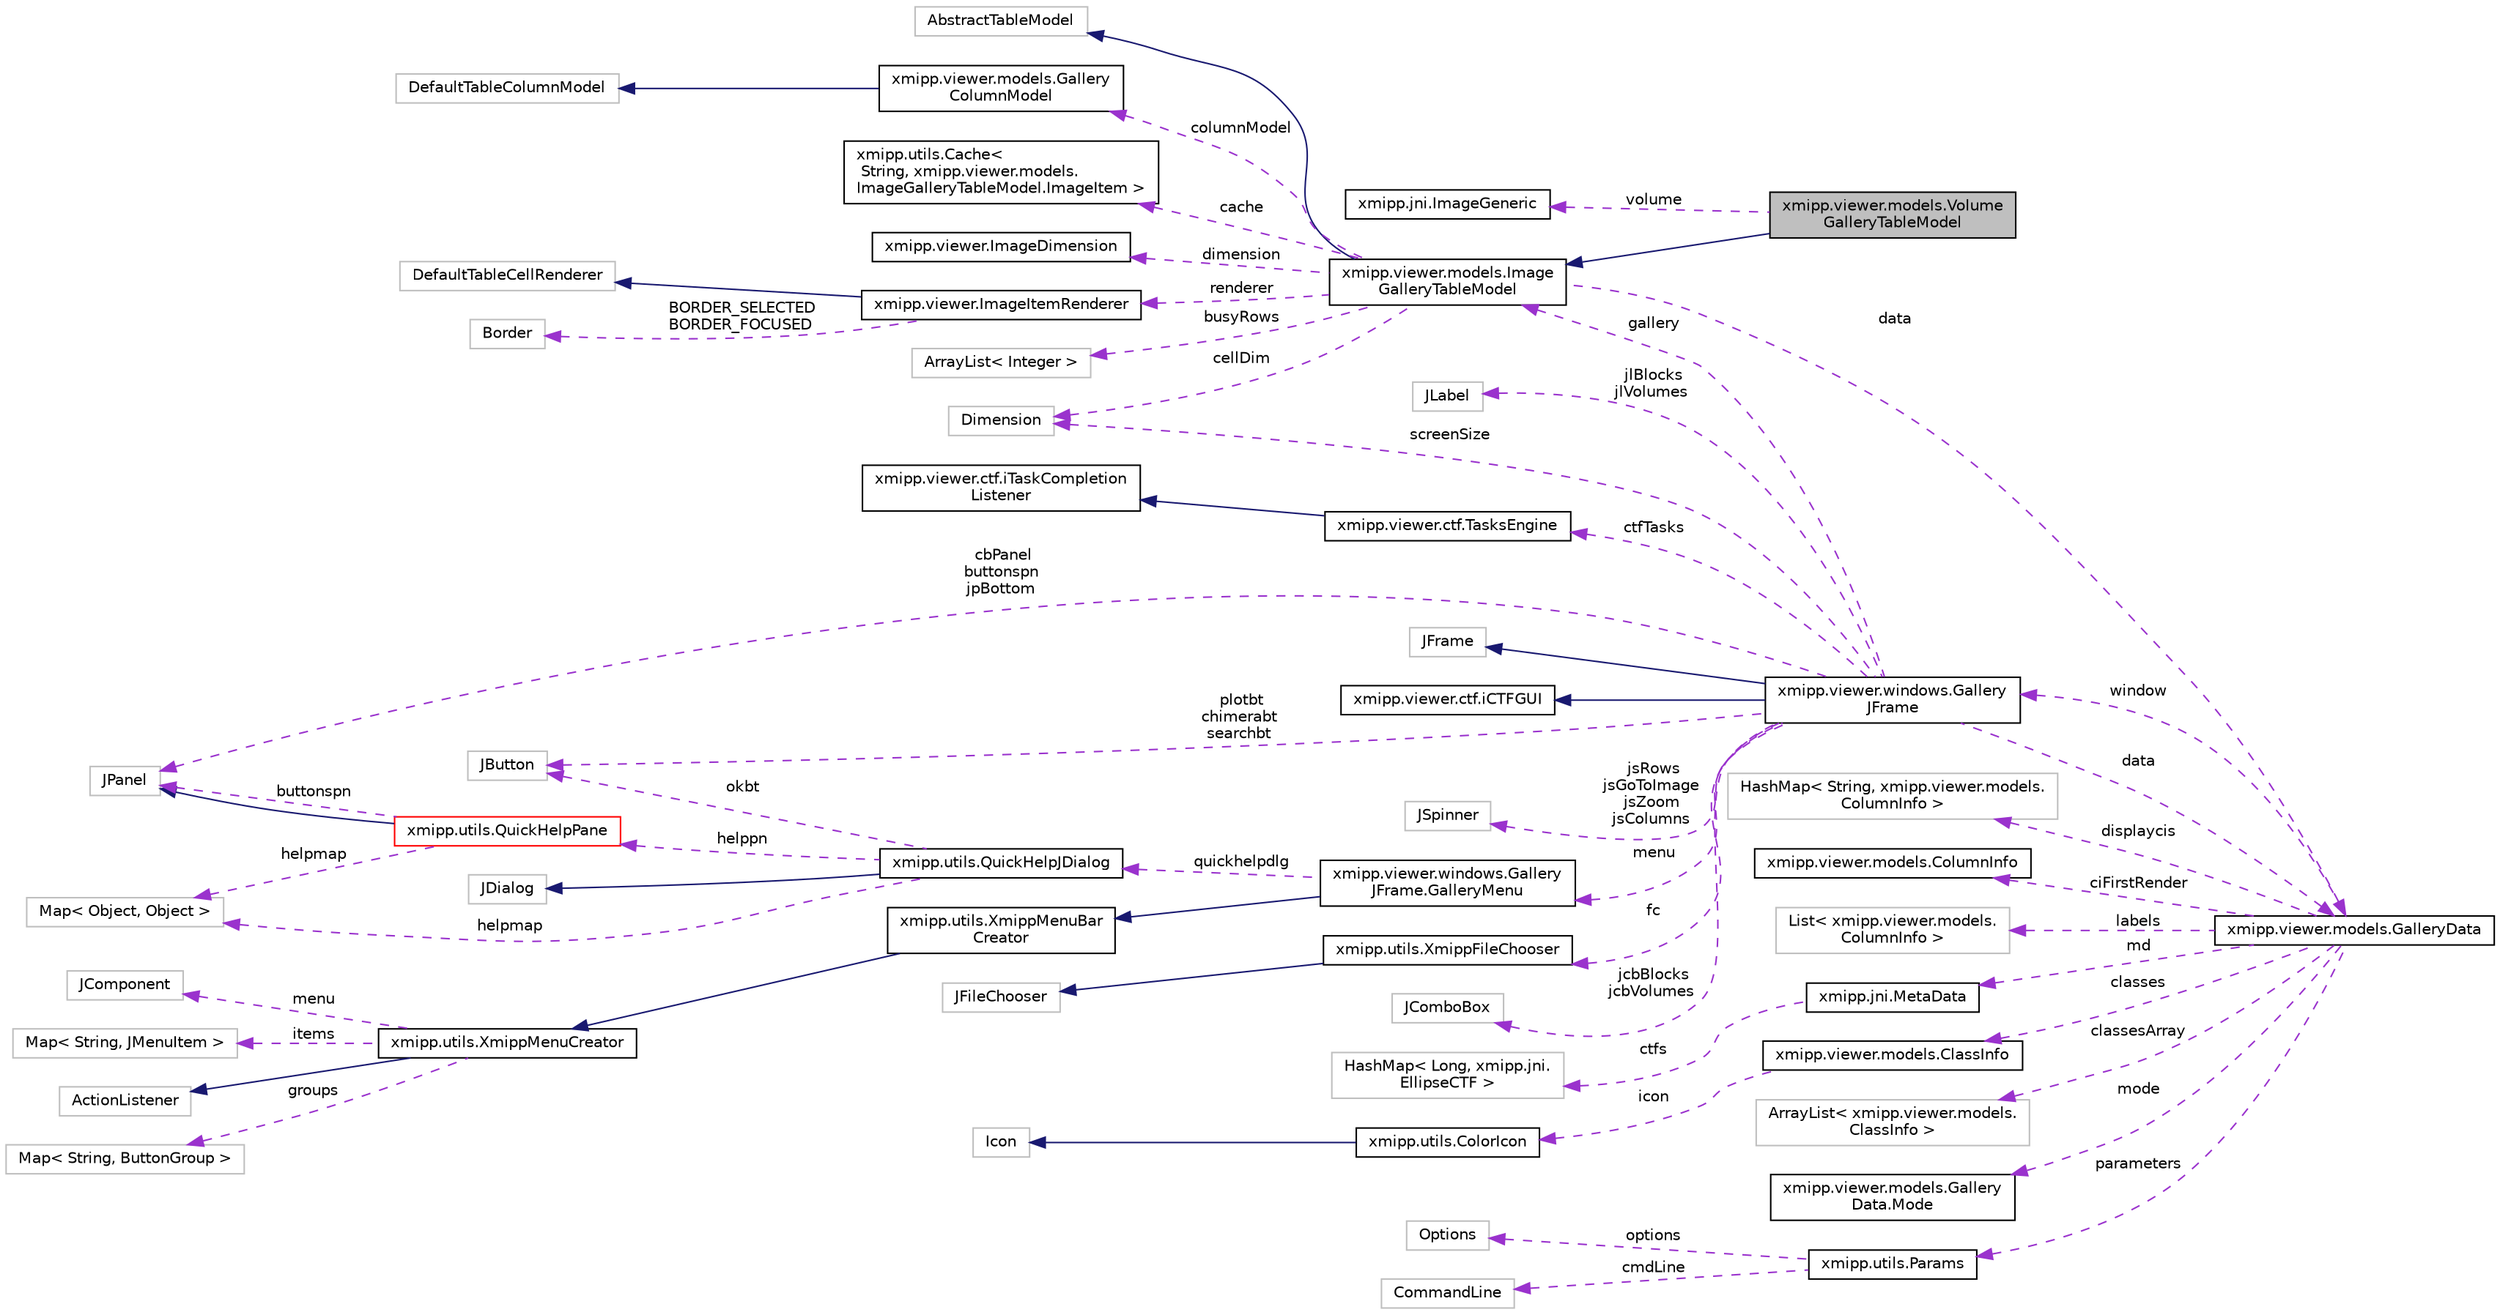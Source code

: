 digraph "xmipp.viewer.models.VolumeGalleryTableModel"
{
  edge [fontname="Helvetica",fontsize="10",labelfontname="Helvetica",labelfontsize="10"];
  node [fontname="Helvetica",fontsize="10",shape=record];
  rankdir="LR";
  Node3 [label="xmipp.viewer.models.Volume\lGalleryTableModel",height=0.2,width=0.4,color="black", fillcolor="grey75", style="filled", fontcolor="black"];
  Node4 -> Node3 [dir="back",color="midnightblue",fontsize="10",style="solid",fontname="Helvetica"];
  Node4 [label="xmipp.viewer.models.Image\lGalleryTableModel",height=0.2,width=0.4,color="black", fillcolor="white", style="filled",URL="$classxmipp_1_1viewer_1_1models_1_1ImageGalleryTableModel.html"];
  Node5 -> Node4 [dir="back",color="midnightblue",fontsize="10",style="solid",fontname="Helvetica"];
  Node5 [label="AbstractTableModel",height=0.2,width=0.4,color="grey75", fillcolor="white", style="filled"];
  Node6 -> Node4 [dir="back",color="darkorchid3",fontsize="10",style="dashed",label=" columnModel" ,fontname="Helvetica"];
  Node6 [label="xmipp.viewer.models.Gallery\lColumnModel",height=0.2,width=0.4,color="black", fillcolor="white", style="filled",URL="$classxmipp_1_1viewer_1_1models_1_1GalleryColumnModel.html"];
  Node7 -> Node6 [dir="back",color="midnightblue",fontsize="10",style="solid",fontname="Helvetica"];
  Node7 [label="DefaultTableColumnModel",height=0.2,width=0.4,color="grey75", fillcolor="white", style="filled"];
  Node8 -> Node4 [dir="back",color="darkorchid3",fontsize="10",style="dashed",label=" cache" ,fontname="Helvetica"];
  Node8 [label="xmipp.utils.Cache\<\l String, xmipp.viewer.models.\lImageGalleryTableModel.ImageItem \>",height=0.2,width=0.4,color="black", fillcolor="white", style="filled",URL="$classxmipp_1_1utils_1_1Cache.html"];
  Node9 -> Node4 [dir="back",color="darkorchid3",fontsize="10",style="dashed",label=" dimension" ,fontname="Helvetica"];
  Node9 [label="xmipp.viewer.ImageDimension",height=0.2,width=0.4,color="black", fillcolor="white", style="filled",URL="$classxmipp_1_1viewer_1_1ImageDimension.html"];
  Node10 -> Node4 [dir="back",color="darkorchid3",fontsize="10",style="dashed",label=" renderer" ,fontname="Helvetica"];
  Node10 [label="xmipp.viewer.ImageItemRenderer",height=0.2,width=0.4,color="black", fillcolor="white", style="filled",URL="$classxmipp_1_1viewer_1_1ImageItemRenderer.html"];
  Node11 -> Node10 [dir="back",color="midnightblue",fontsize="10",style="solid",fontname="Helvetica"];
  Node11 [label="DefaultTableCellRenderer",height=0.2,width=0.4,color="grey75", fillcolor="white", style="filled"];
  Node12 -> Node10 [dir="back",color="darkorchid3",fontsize="10",style="dashed",label=" BORDER_SELECTED\nBORDER_FOCUSED" ,fontname="Helvetica"];
  Node12 [label="Border",height=0.2,width=0.4,color="grey75", fillcolor="white", style="filled"];
  Node13 -> Node4 [dir="back",color="darkorchid3",fontsize="10",style="dashed",label=" busyRows" ,fontname="Helvetica"];
  Node13 [label="ArrayList\< Integer \>",height=0.2,width=0.4,color="grey75", fillcolor="white", style="filled"];
  Node14 -> Node4 [dir="back",color="darkorchid3",fontsize="10",style="dashed",label=" cellDim" ,fontname="Helvetica"];
  Node14 [label="Dimension",height=0.2,width=0.4,color="grey75", fillcolor="white", style="filled"];
  Node15 -> Node4 [dir="back",color="darkorchid3",fontsize="10",style="dashed",label=" data" ,fontname="Helvetica"];
  Node15 [label="xmipp.viewer.models.GalleryData",height=0.2,width=0.4,color="black", fillcolor="white", style="filled",URL="$classxmipp_1_1viewer_1_1models_1_1GalleryData.html"];
  Node16 -> Node15 [dir="back",color="darkorchid3",fontsize="10",style="dashed",label=" displaycis" ,fontname="Helvetica"];
  Node16 [label="HashMap\< String, xmipp.viewer.models.\lColumnInfo \>",height=0.2,width=0.4,color="grey75", fillcolor="white", style="filled"];
  Node17 -> Node15 [dir="back",color="darkorchid3",fontsize="10",style="dashed",label=" window" ,fontname="Helvetica"];
  Node17 [label="xmipp.viewer.windows.Gallery\lJFrame",height=0.2,width=0.4,color="black", fillcolor="white", style="filled",URL="$classxmipp_1_1viewer_1_1windows_1_1GalleryJFrame.html"];
  Node18 -> Node17 [dir="back",color="midnightblue",fontsize="10",style="solid",fontname="Helvetica"];
  Node18 [label="JFrame",height=0.2,width=0.4,color="grey75", fillcolor="white", style="filled"];
  Node19 -> Node17 [dir="back",color="midnightblue",fontsize="10",style="solid",fontname="Helvetica"];
  Node19 [label="xmipp.viewer.ctf.iCTFGUI",height=0.2,width=0.4,color="black", fillcolor="white", style="filled",URL="$interfacexmipp_1_1viewer_1_1ctf_1_1iCTFGUI.html"];
  Node20 -> Node17 [dir="back",color="darkorchid3",fontsize="10",style="dashed",label=" plotbt\nchimerabt\nsearchbt" ,fontname="Helvetica"];
  Node20 [label="JButton",height=0.2,width=0.4,color="grey75", fillcolor="white", style="filled"];
  Node21 -> Node17 [dir="back",color="darkorchid3",fontsize="10",style="dashed",label=" jsRows\njsGoToImage\njsZoom\njsColumns" ,fontname="Helvetica"];
  Node21 [label="JSpinner",height=0.2,width=0.4,color="grey75", fillcolor="white", style="filled"];
  Node22 -> Node17 [dir="back",color="darkorchid3",fontsize="10",style="dashed",label=" fc" ,fontname="Helvetica"];
  Node22 [label="xmipp.utils.XmippFileChooser",height=0.2,width=0.4,color="black", fillcolor="white", style="filled",URL="$classxmipp_1_1utils_1_1XmippFileChooser.html"];
  Node23 -> Node22 [dir="back",color="midnightblue",fontsize="10",style="solid",fontname="Helvetica"];
  Node23 [label="JFileChooser",height=0.2,width=0.4,color="grey75", fillcolor="white", style="filled"];
  Node4 -> Node17 [dir="back",color="darkorchid3",fontsize="10",style="dashed",label=" gallery" ,fontname="Helvetica"];
  Node14 -> Node17 [dir="back",color="darkorchid3",fontsize="10",style="dashed",label=" screenSize" ,fontname="Helvetica"];
  Node24 -> Node17 [dir="back",color="darkorchid3",fontsize="10",style="dashed",label=" ctfTasks" ,fontname="Helvetica"];
  Node24 [label="xmipp.viewer.ctf.TasksEngine",height=0.2,width=0.4,color="black", fillcolor="white", style="filled",URL="$classxmipp_1_1viewer_1_1ctf_1_1TasksEngine.html"];
  Node25 -> Node24 [dir="back",color="midnightblue",fontsize="10",style="solid",fontname="Helvetica"];
  Node25 [label="xmipp.viewer.ctf.iTaskCompletion\lListener",height=0.2,width=0.4,color="black", fillcolor="white", style="filled",URL="$interfacexmipp_1_1viewer_1_1ctf_1_1iTaskCompletionListener.html"];
  Node26 -> Node17 [dir="back",color="darkorchid3",fontsize="10",style="dashed",label=" jcbBlocks\njcbVolumes" ,fontname="Helvetica"];
  Node26 [label="JComboBox",height=0.2,width=0.4,color="grey75", fillcolor="white", style="filled"];
  Node27 -> Node17 [dir="back",color="darkorchid3",fontsize="10",style="dashed",label=" jlBlocks\njlVolumes" ,fontname="Helvetica"];
  Node27 [label="JLabel",height=0.2,width=0.4,color="grey75", fillcolor="white", style="filled"];
  Node28 -> Node17 [dir="back",color="darkorchid3",fontsize="10",style="dashed",label=" cbPanel\nbuttonspn\njpBottom" ,fontname="Helvetica"];
  Node28 [label="JPanel",height=0.2,width=0.4,color="grey75", fillcolor="white", style="filled"];
  Node15 -> Node17 [dir="back",color="darkorchid3",fontsize="10",style="dashed",label=" data" ,fontname="Helvetica"];
  Node29 -> Node17 [dir="back",color="darkorchid3",fontsize="10",style="dashed",label=" menu" ,fontname="Helvetica"];
  Node29 [label="xmipp.viewer.windows.Gallery\lJFrame.GalleryMenu",height=0.2,width=0.4,color="black", fillcolor="white", style="filled",URL="$classxmipp_1_1viewer_1_1windows_1_1GalleryJFrame_1_1GalleryMenu.html"];
  Node30 -> Node29 [dir="back",color="midnightblue",fontsize="10",style="solid",fontname="Helvetica"];
  Node30 [label="xmipp.utils.XmippMenuBar\lCreator",height=0.2,width=0.4,color="black", fillcolor="white", style="filled",URL="$classxmipp_1_1utils_1_1XmippMenuBarCreator.html"];
  Node31 -> Node30 [dir="back",color="midnightblue",fontsize="10",style="solid",fontname="Helvetica"];
  Node31 [label="xmipp.utils.XmippMenuCreator",height=0.2,width=0.4,color="black", fillcolor="white", style="filled",URL="$classxmipp_1_1utils_1_1XmippMenuCreator.html"];
  Node32 -> Node31 [dir="back",color="midnightblue",fontsize="10",style="solid",fontname="Helvetica"];
  Node32 [label="ActionListener",height=0.2,width=0.4,color="grey75", fillcolor="white", style="filled"];
  Node33 -> Node31 [dir="back",color="darkorchid3",fontsize="10",style="dashed",label=" groups" ,fontname="Helvetica"];
  Node33 [label="Map\< String, ButtonGroup \>",height=0.2,width=0.4,color="grey75", fillcolor="white", style="filled"];
  Node34 -> Node31 [dir="back",color="darkorchid3",fontsize="10",style="dashed",label=" menu" ,fontname="Helvetica"];
  Node34 [label="JComponent",height=0.2,width=0.4,color="grey75", fillcolor="white", style="filled"];
  Node35 -> Node31 [dir="back",color="darkorchid3",fontsize="10",style="dashed",label=" items" ,fontname="Helvetica"];
  Node35 [label="Map\< String, JMenuItem \>",height=0.2,width=0.4,color="grey75", fillcolor="white", style="filled"];
  Node36 -> Node29 [dir="back",color="darkorchid3",fontsize="10",style="dashed",label=" quickhelpdlg" ,fontname="Helvetica"];
  Node36 [label="xmipp.utils.QuickHelpJDialog",height=0.2,width=0.4,color="black", fillcolor="white", style="filled",URL="$classxmipp_1_1utils_1_1QuickHelpJDialog.html"];
  Node37 -> Node36 [dir="back",color="midnightblue",fontsize="10",style="solid",fontname="Helvetica"];
  Node37 [label="JDialog",height=0.2,width=0.4,color="grey75", fillcolor="white", style="filled"];
  Node20 -> Node36 [dir="back",color="darkorchid3",fontsize="10",style="dashed",label=" okbt" ,fontname="Helvetica"];
  Node38 -> Node36 [dir="back",color="darkorchid3",fontsize="10",style="dashed",label=" helppn" ,fontname="Helvetica"];
  Node38 [label="xmipp.utils.QuickHelpPane",height=0.2,width=0.4,color="red", fillcolor="white", style="filled",URL="$classxmipp_1_1utils_1_1QuickHelpPane.html"];
  Node28 -> Node38 [dir="back",color="midnightblue",fontsize="10",style="solid",fontname="Helvetica"];
  Node28 -> Node38 [dir="back",color="darkorchid3",fontsize="10",style="dashed",label=" buttonspn" ,fontname="Helvetica"];
  Node40 -> Node38 [dir="back",color="darkorchid3",fontsize="10",style="dashed",label=" helpmap" ,fontname="Helvetica"];
  Node40 [label="Map\< Object, Object \>",height=0.2,width=0.4,color="grey75", fillcolor="white", style="filled"];
  Node40 -> Node36 [dir="back",color="darkorchid3",fontsize="10",style="dashed",label=" helpmap" ,fontname="Helvetica"];
  Node41 -> Node15 [dir="back",color="darkorchid3",fontsize="10",style="dashed",label=" ciFirstRender" ,fontname="Helvetica"];
  Node41 [label="xmipp.viewer.models.ColumnInfo",height=0.2,width=0.4,color="black", fillcolor="white", style="filled",URL="$classxmipp_1_1viewer_1_1models_1_1ColumnInfo.html"];
  Node42 -> Node15 [dir="back",color="darkorchid3",fontsize="10",style="dashed",label=" labels" ,fontname="Helvetica"];
  Node42 [label="List\< xmipp.viewer.models.\lColumnInfo \>",height=0.2,width=0.4,color="grey75", fillcolor="white", style="filled"];
  Node43 -> Node15 [dir="back",color="darkorchid3",fontsize="10",style="dashed",label=" md" ,fontname="Helvetica"];
  Node43 [label="xmipp.jni.MetaData",height=0.2,width=0.4,color="black", fillcolor="white", style="filled",URL="$classxmipp_1_1jni_1_1MetaData.html"];
  Node44 -> Node43 [dir="back",color="darkorchid3",fontsize="10",style="dashed",label=" ctfs" ,fontname="Helvetica"];
  Node44 [label="HashMap\< Long, xmipp.jni.\lEllipseCTF \>",height=0.2,width=0.4,color="grey75", fillcolor="white", style="filled"];
  Node45 -> Node15 [dir="back",color="darkorchid3",fontsize="10",style="dashed",label=" classes" ,fontname="Helvetica"];
  Node45 [label="xmipp.viewer.models.ClassInfo",height=0.2,width=0.4,color="black", fillcolor="white", style="filled",URL="$classxmipp_1_1viewer_1_1models_1_1ClassInfo.html"];
  Node46 -> Node45 [dir="back",color="darkorchid3",fontsize="10",style="dashed",label=" icon" ,fontname="Helvetica"];
  Node46 [label="xmipp.utils.ColorIcon",height=0.2,width=0.4,color="black", fillcolor="white", style="filled",URL="$classxmipp_1_1utils_1_1ColorIcon.html"];
  Node47 -> Node46 [dir="back",color="midnightblue",fontsize="10",style="solid",fontname="Helvetica"];
  Node47 [label="Icon",height=0.2,width=0.4,color="grey75", fillcolor="white", style="filled"];
  Node48 -> Node15 [dir="back",color="darkorchid3",fontsize="10",style="dashed",label=" classesArray" ,fontname="Helvetica"];
  Node48 [label="ArrayList\< xmipp.viewer.models.\lClassInfo \>",height=0.2,width=0.4,color="grey75", fillcolor="white", style="filled"];
  Node49 -> Node15 [dir="back",color="darkorchid3",fontsize="10",style="dashed",label=" mode" ,fontname="Helvetica"];
  Node49 [label="xmipp.viewer.models.Gallery\lData.Mode",height=0.2,width=0.4,color="black", fillcolor="white", style="filled",URL="$enumxmipp_1_1viewer_1_1models_1_1GalleryData_1_1Mode.html"];
  Node50 -> Node15 [dir="back",color="darkorchid3",fontsize="10",style="dashed",label=" parameters" ,fontname="Helvetica"];
  Node50 [label="xmipp.utils.Params",height=0.2,width=0.4,color="black", fillcolor="white", style="filled",URL="$classxmipp_1_1utils_1_1Params.html"];
  Node51 -> Node50 [dir="back",color="darkorchid3",fontsize="10",style="dashed",label=" options" ,fontname="Helvetica"];
  Node51 [label="Options",height=0.2,width=0.4,color="grey75", fillcolor="white", style="filled"];
  Node52 -> Node50 [dir="back",color="darkorchid3",fontsize="10",style="dashed",label=" cmdLine" ,fontname="Helvetica"];
  Node52 [label="CommandLine",height=0.2,width=0.4,color="grey75", fillcolor="white", style="filled"];
  Node53 -> Node3 [dir="back",color="darkorchid3",fontsize="10",style="dashed",label=" volume" ,fontname="Helvetica"];
  Node53 [label="xmipp.jni.ImageGeneric",height=0.2,width=0.4,color="black", fillcolor="white", style="filled",URL="$classxmipp_1_1jni_1_1ImageGeneric.html"];
}
